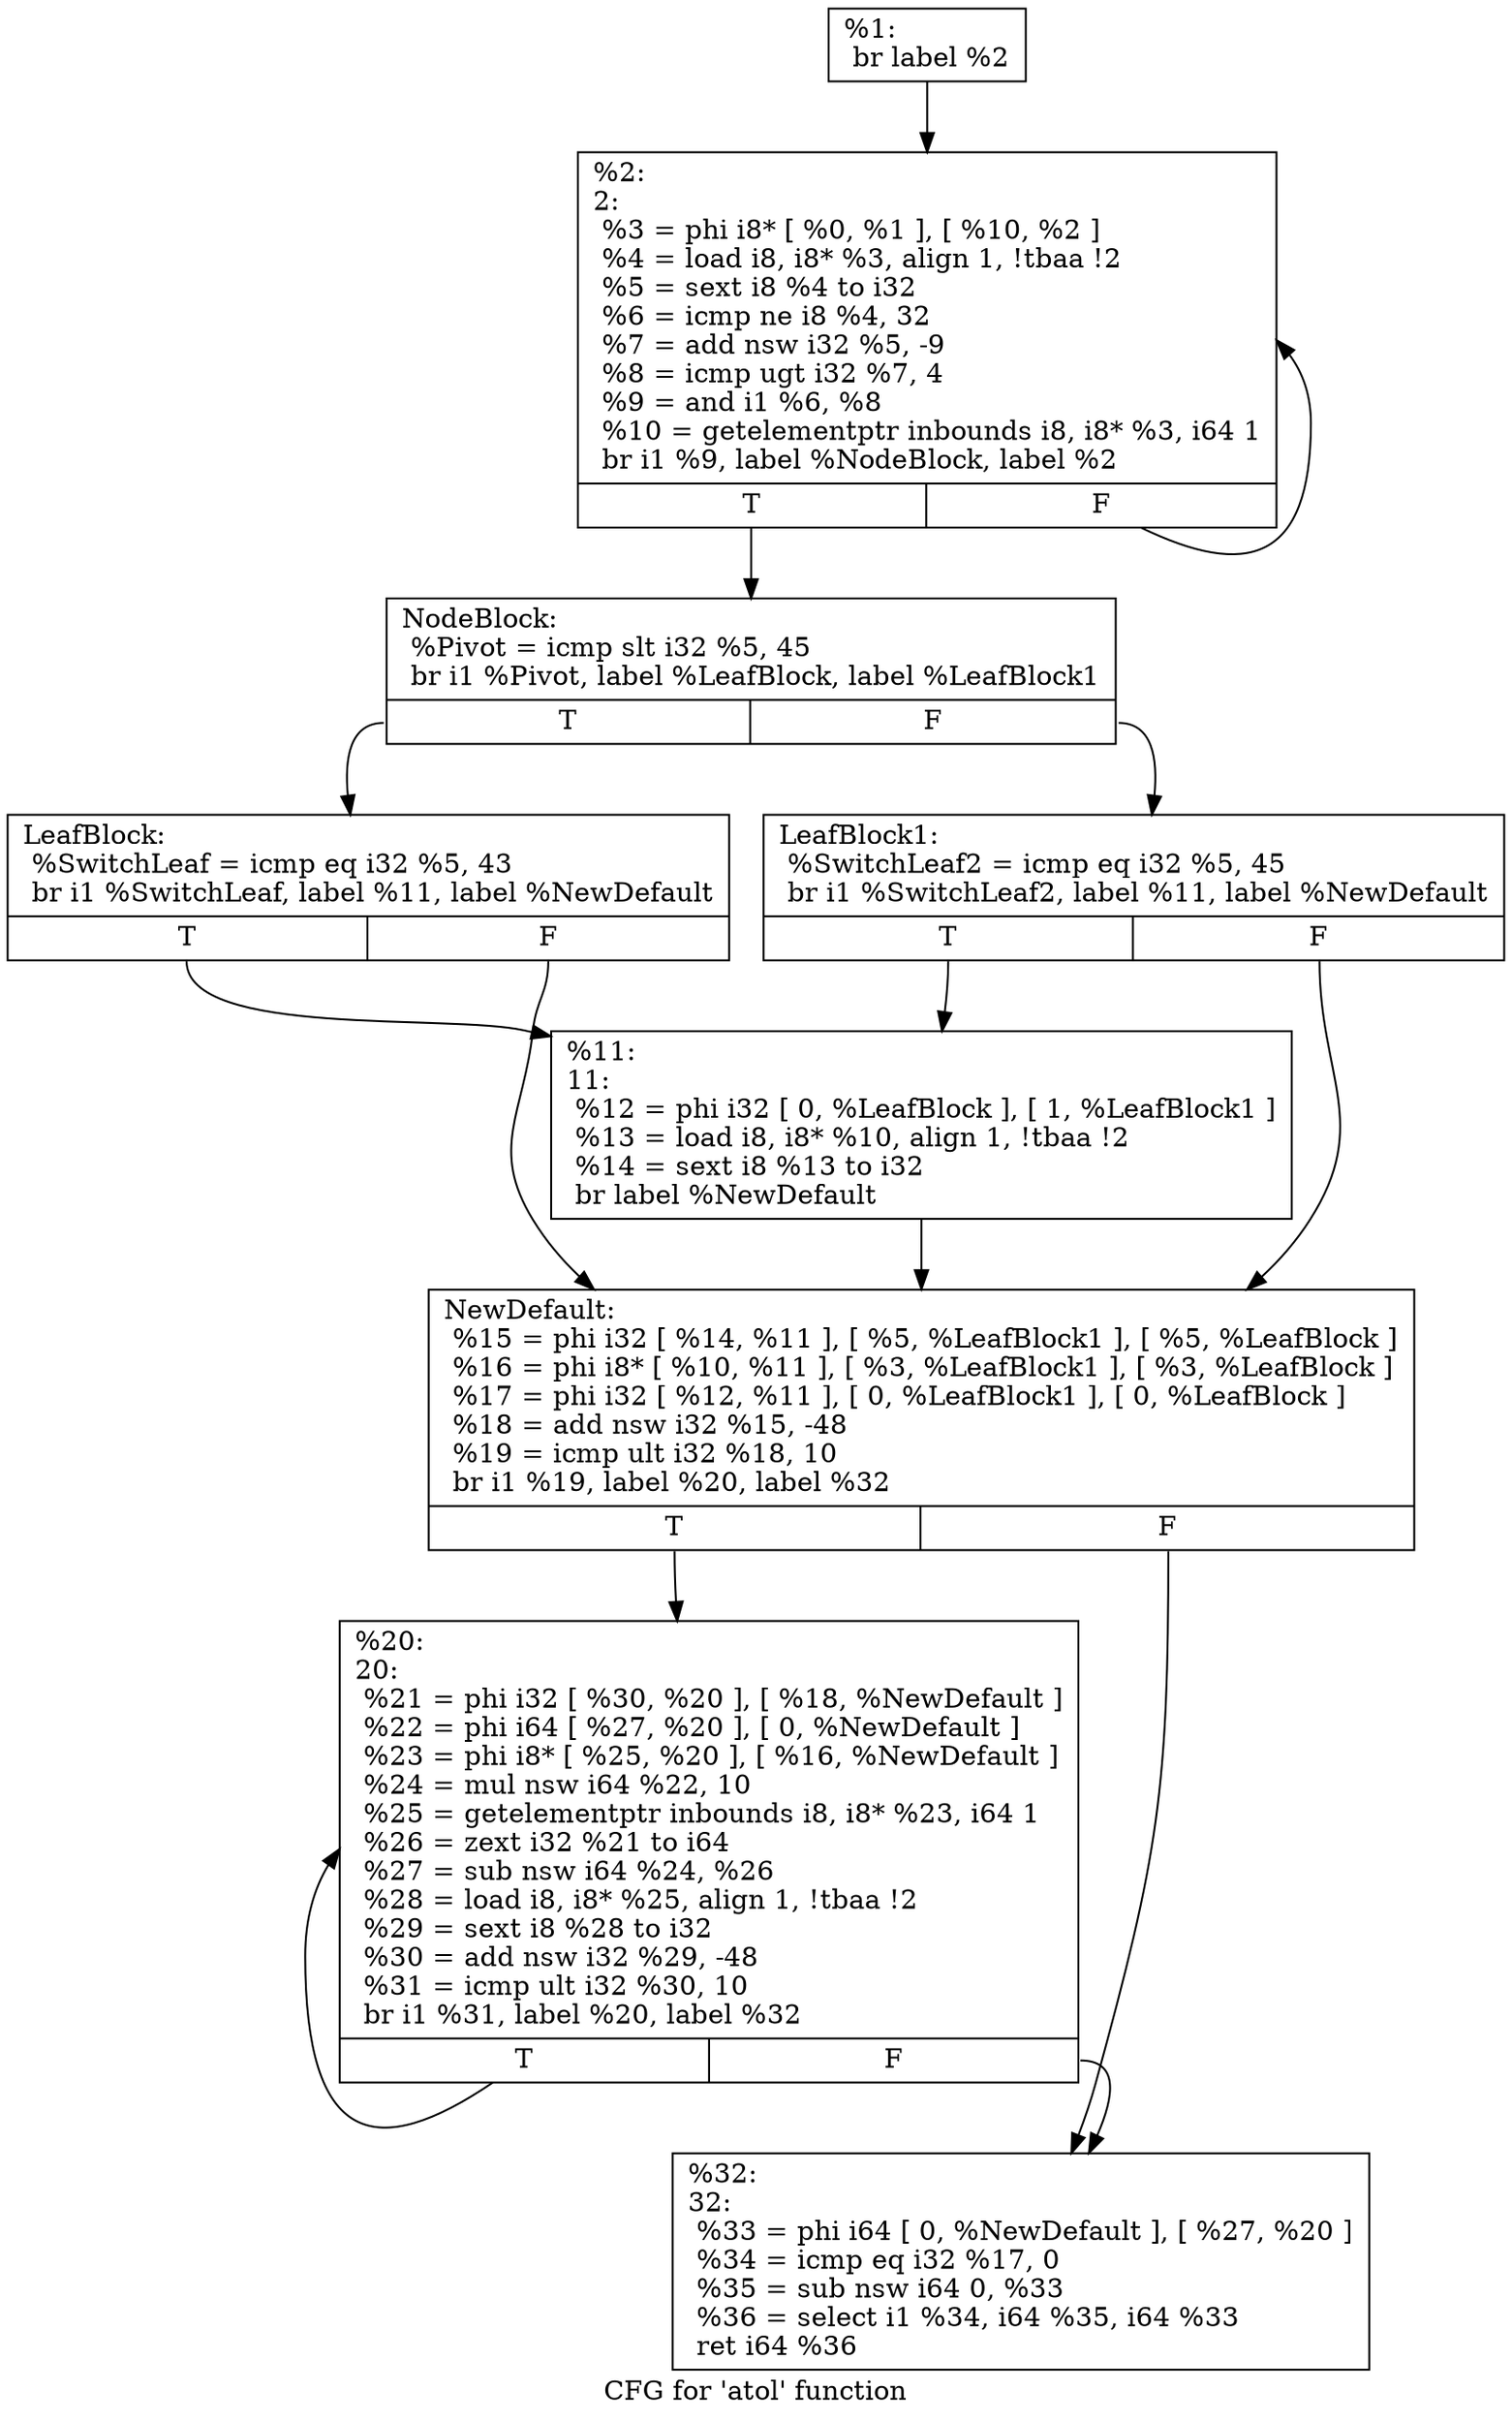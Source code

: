 digraph "CFG for 'atol' function" {
	label="CFG for 'atol' function";

	Node0x28b89c0 [shape=record,label="{%1:\l  br label %2\l}"];
	Node0x28b89c0 -> Node0x28b8bd0;
	Node0x28b8bd0 [shape=record,label="{%2:\l2:                                                \l  %3 = phi i8* [ %0, %1 ], [ %10, %2 ]\l  %4 = load i8, i8* %3, align 1, !tbaa !2\l  %5 = sext i8 %4 to i32\l  %6 = icmp ne i8 %4, 32\l  %7 = add nsw i32 %5, -9\l  %8 = icmp ugt i32 %7, 4\l  %9 = and i1 %6, %8\l  %10 = getelementptr inbounds i8, i8* %3, i64 1\l  br i1 %9, label %NodeBlock, label %2\l|{<s0>T|<s1>F}}"];
	Node0x28b8bd0:s0 -> Node0x28b8c20;
	Node0x28b8bd0:s1 -> Node0x28b8bd0;
	Node0x28b8c20 [shape=record,label="{NodeBlock:                                        \l  %Pivot = icmp slt i32 %5, 45\l  br i1 %Pivot, label %LeafBlock, label %LeafBlock1\l|{<s0>T|<s1>F}}"];
	Node0x28b8c20:s0 -> Node0x28b8cc0;
	Node0x28b8c20:s1 -> Node0x28b8c70;
	Node0x28b8c70 [shape=record,label="{LeafBlock1:                                       \l  %SwitchLeaf2 = icmp eq i32 %5, 45\l  br i1 %SwitchLeaf2, label %11, label %NewDefault\l|{<s0>T|<s1>F}}"];
	Node0x28b8c70:s0 -> Node0x28b8d10;
	Node0x28b8c70:s1 -> Node0x28b8d60;
	Node0x28b8cc0 [shape=record,label="{LeafBlock:                                        \l  %SwitchLeaf = icmp eq i32 %5, 43\l  br i1 %SwitchLeaf, label %11, label %NewDefault\l|{<s0>T|<s1>F}}"];
	Node0x28b8cc0:s0 -> Node0x28b8d10;
	Node0x28b8cc0:s1 -> Node0x28b8d60;
	Node0x28b8d10 [shape=record,label="{%11:\l11:                                               \l  %12 = phi i32 [ 0, %LeafBlock ], [ 1, %LeafBlock1 ]\l  %13 = load i8, i8* %10, align 1, !tbaa !2\l  %14 = sext i8 %13 to i32\l  br label %NewDefault\l}"];
	Node0x28b8d10 -> Node0x28b8d60;
	Node0x28b8d60 [shape=record,label="{NewDefault:                                       \l  %15 = phi i32 [ %14, %11 ], [ %5, %LeafBlock1 ], [ %5, %LeafBlock ]\l  %16 = phi i8* [ %10, %11 ], [ %3, %LeafBlock1 ], [ %3, %LeafBlock ]\l  %17 = phi i32 [ %12, %11 ], [ 0, %LeafBlock1 ], [ 0, %LeafBlock ]\l  %18 = add nsw i32 %15, -48\l  %19 = icmp ult i32 %18, 10\l  br i1 %19, label %20, label %32\l|{<s0>T|<s1>F}}"];
	Node0x28b8d60:s0 -> Node0x28b8db0;
	Node0x28b8d60:s1 -> Node0x28b8e00;
	Node0x28b8db0 [shape=record,label="{%20:\l20:                                               \l  %21 = phi i32 [ %30, %20 ], [ %18, %NewDefault ]\l  %22 = phi i64 [ %27, %20 ], [ 0, %NewDefault ]\l  %23 = phi i8* [ %25, %20 ], [ %16, %NewDefault ]\l  %24 = mul nsw i64 %22, 10\l  %25 = getelementptr inbounds i8, i8* %23, i64 1\l  %26 = zext i32 %21 to i64\l  %27 = sub nsw i64 %24, %26\l  %28 = load i8, i8* %25, align 1, !tbaa !2\l  %29 = sext i8 %28 to i32\l  %30 = add nsw i32 %29, -48\l  %31 = icmp ult i32 %30, 10\l  br i1 %31, label %20, label %32\l|{<s0>T|<s1>F}}"];
	Node0x28b8db0:s0 -> Node0x28b8db0;
	Node0x28b8db0:s1 -> Node0x28b8e00;
	Node0x28b8e00 [shape=record,label="{%32:\l32:                                               \l  %33 = phi i64 [ 0, %NewDefault ], [ %27, %20 ]\l  %34 = icmp eq i32 %17, 0\l  %35 = sub nsw i64 0, %33\l  %36 = select i1 %34, i64 %35, i64 %33\l  ret i64 %36\l}"];
}
